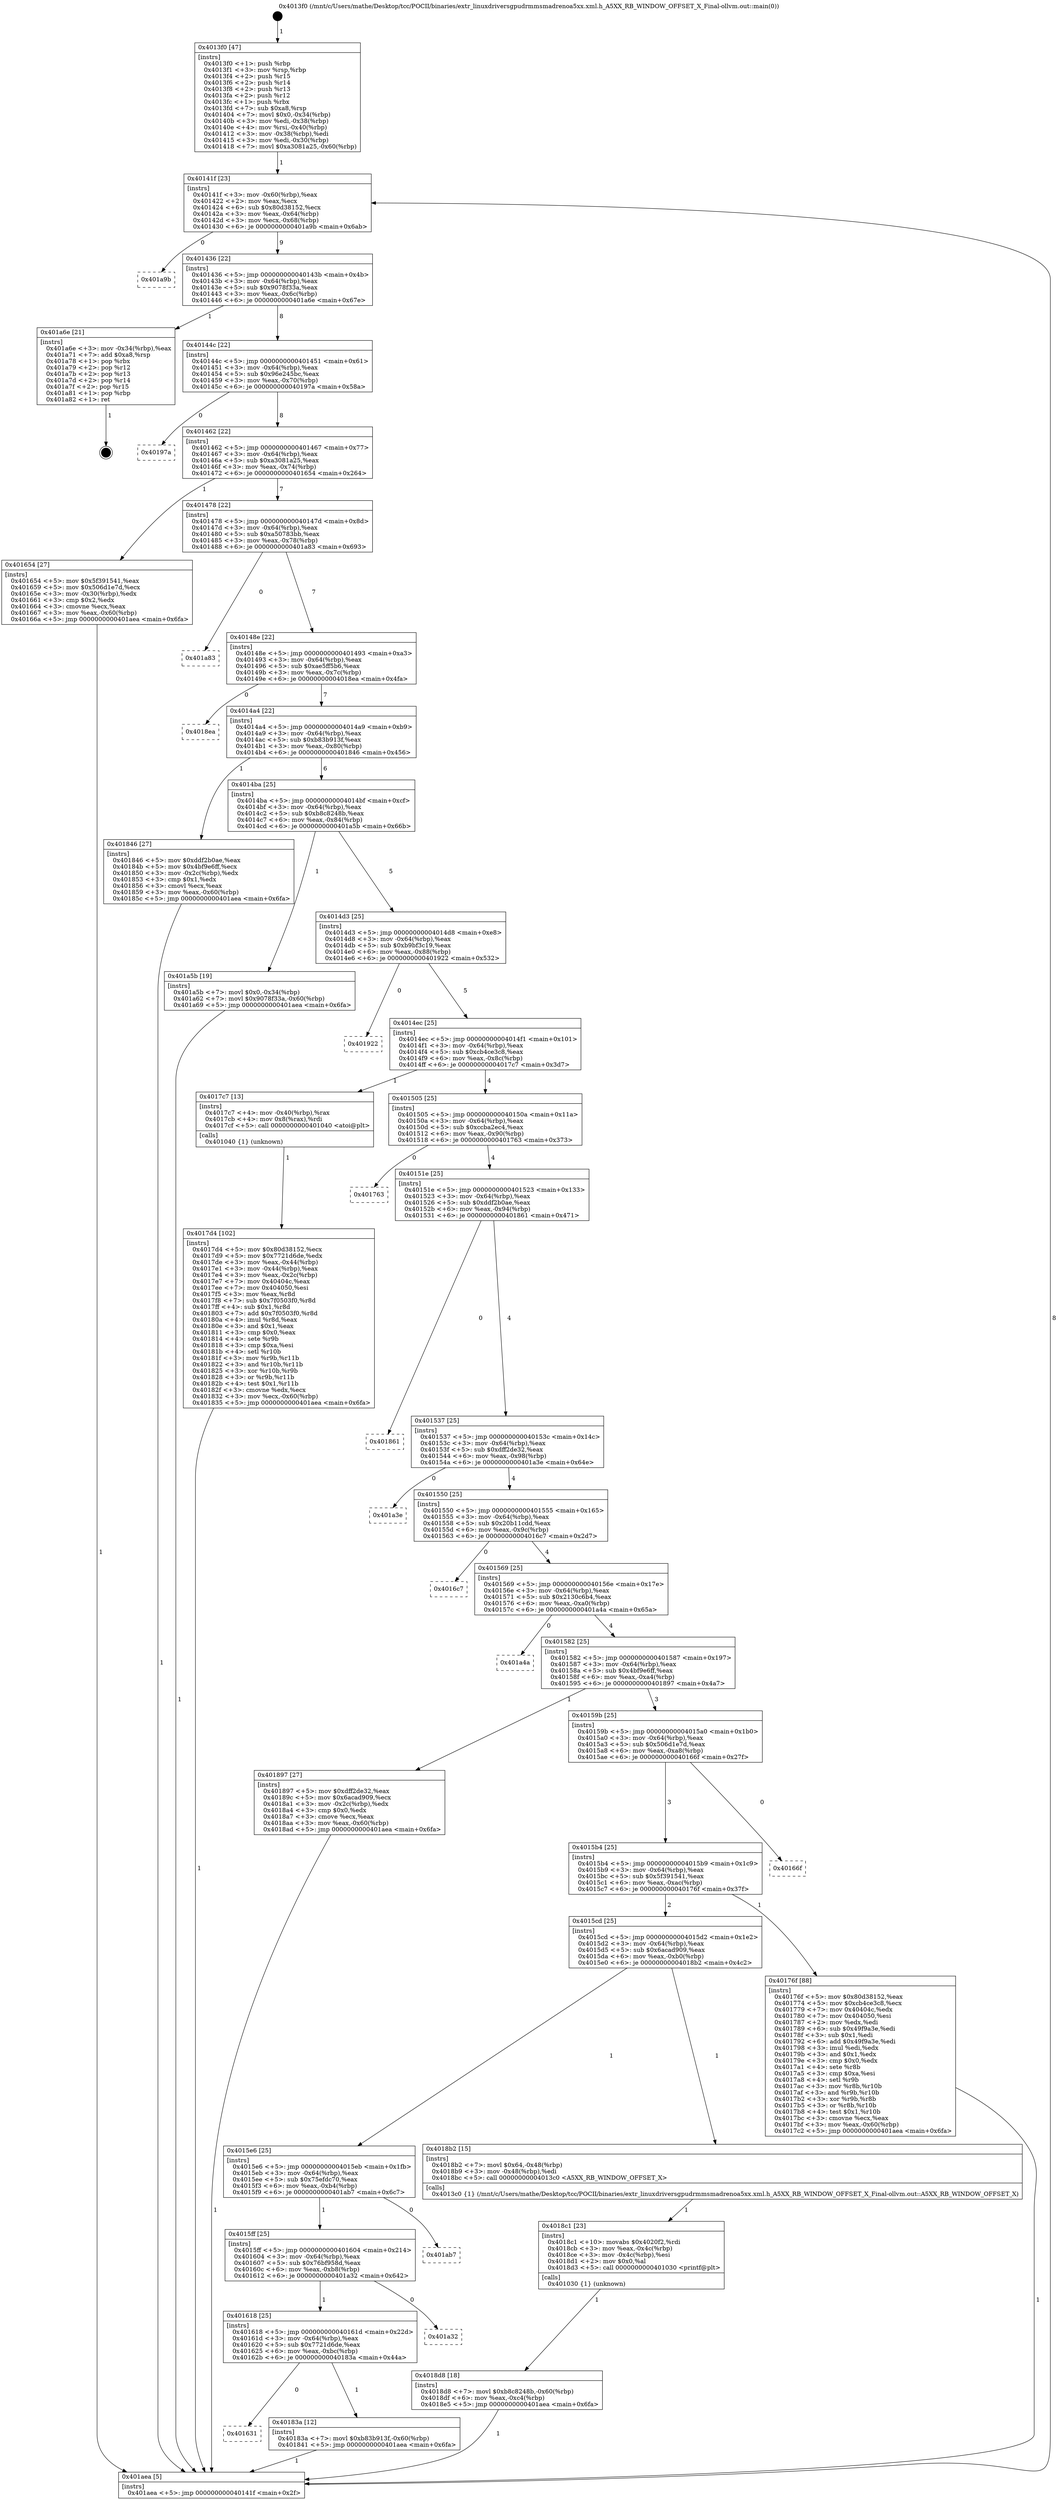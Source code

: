 digraph "0x4013f0" {
  label = "0x4013f0 (/mnt/c/Users/mathe/Desktop/tcc/POCII/binaries/extr_linuxdriversgpudrmmsmadrenoa5xx.xml.h_A5XX_RB_WINDOW_OFFSET_X_Final-ollvm.out::main(0))"
  labelloc = "t"
  node[shape=record]

  Entry [label="",width=0.3,height=0.3,shape=circle,fillcolor=black,style=filled]
  "0x40141f" [label="{
     0x40141f [23]\l
     | [instrs]\l
     &nbsp;&nbsp;0x40141f \<+3\>: mov -0x60(%rbp),%eax\l
     &nbsp;&nbsp;0x401422 \<+2\>: mov %eax,%ecx\l
     &nbsp;&nbsp;0x401424 \<+6\>: sub $0x80d38152,%ecx\l
     &nbsp;&nbsp;0x40142a \<+3\>: mov %eax,-0x64(%rbp)\l
     &nbsp;&nbsp;0x40142d \<+3\>: mov %ecx,-0x68(%rbp)\l
     &nbsp;&nbsp;0x401430 \<+6\>: je 0000000000401a9b \<main+0x6ab\>\l
  }"]
  "0x401a9b" [label="{
     0x401a9b\l
  }", style=dashed]
  "0x401436" [label="{
     0x401436 [22]\l
     | [instrs]\l
     &nbsp;&nbsp;0x401436 \<+5\>: jmp 000000000040143b \<main+0x4b\>\l
     &nbsp;&nbsp;0x40143b \<+3\>: mov -0x64(%rbp),%eax\l
     &nbsp;&nbsp;0x40143e \<+5\>: sub $0x9078f33a,%eax\l
     &nbsp;&nbsp;0x401443 \<+3\>: mov %eax,-0x6c(%rbp)\l
     &nbsp;&nbsp;0x401446 \<+6\>: je 0000000000401a6e \<main+0x67e\>\l
  }"]
  Exit [label="",width=0.3,height=0.3,shape=circle,fillcolor=black,style=filled,peripheries=2]
  "0x401a6e" [label="{
     0x401a6e [21]\l
     | [instrs]\l
     &nbsp;&nbsp;0x401a6e \<+3\>: mov -0x34(%rbp),%eax\l
     &nbsp;&nbsp;0x401a71 \<+7\>: add $0xa8,%rsp\l
     &nbsp;&nbsp;0x401a78 \<+1\>: pop %rbx\l
     &nbsp;&nbsp;0x401a79 \<+2\>: pop %r12\l
     &nbsp;&nbsp;0x401a7b \<+2\>: pop %r13\l
     &nbsp;&nbsp;0x401a7d \<+2\>: pop %r14\l
     &nbsp;&nbsp;0x401a7f \<+2\>: pop %r15\l
     &nbsp;&nbsp;0x401a81 \<+1\>: pop %rbp\l
     &nbsp;&nbsp;0x401a82 \<+1\>: ret\l
  }"]
  "0x40144c" [label="{
     0x40144c [22]\l
     | [instrs]\l
     &nbsp;&nbsp;0x40144c \<+5\>: jmp 0000000000401451 \<main+0x61\>\l
     &nbsp;&nbsp;0x401451 \<+3\>: mov -0x64(%rbp),%eax\l
     &nbsp;&nbsp;0x401454 \<+5\>: sub $0x96e245bc,%eax\l
     &nbsp;&nbsp;0x401459 \<+3\>: mov %eax,-0x70(%rbp)\l
     &nbsp;&nbsp;0x40145c \<+6\>: je 000000000040197a \<main+0x58a\>\l
  }"]
  "0x4018d8" [label="{
     0x4018d8 [18]\l
     | [instrs]\l
     &nbsp;&nbsp;0x4018d8 \<+7\>: movl $0xb8c8248b,-0x60(%rbp)\l
     &nbsp;&nbsp;0x4018df \<+6\>: mov %eax,-0xc4(%rbp)\l
     &nbsp;&nbsp;0x4018e5 \<+5\>: jmp 0000000000401aea \<main+0x6fa\>\l
  }"]
  "0x40197a" [label="{
     0x40197a\l
  }", style=dashed]
  "0x401462" [label="{
     0x401462 [22]\l
     | [instrs]\l
     &nbsp;&nbsp;0x401462 \<+5\>: jmp 0000000000401467 \<main+0x77\>\l
     &nbsp;&nbsp;0x401467 \<+3\>: mov -0x64(%rbp),%eax\l
     &nbsp;&nbsp;0x40146a \<+5\>: sub $0xa3081a25,%eax\l
     &nbsp;&nbsp;0x40146f \<+3\>: mov %eax,-0x74(%rbp)\l
     &nbsp;&nbsp;0x401472 \<+6\>: je 0000000000401654 \<main+0x264\>\l
  }"]
  "0x4018c1" [label="{
     0x4018c1 [23]\l
     | [instrs]\l
     &nbsp;&nbsp;0x4018c1 \<+10\>: movabs $0x4020f2,%rdi\l
     &nbsp;&nbsp;0x4018cb \<+3\>: mov %eax,-0x4c(%rbp)\l
     &nbsp;&nbsp;0x4018ce \<+3\>: mov -0x4c(%rbp),%esi\l
     &nbsp;&nbsp;0x4018d1 \<+2\>: mov $0x0,%al\l
     &nbsp;&nbsp;0x4018d3 \<+5\>: call 0000000000401030 \<printf@plt\>\l
     | [calls]\l
     &nbsp;&nbsp;0x401030 \{1\} (unknown)\l
  }"]
  "0x401654" [label="{
     0x401654 [27]\l
     | [instrs]\l
     &nbsp;&nbsp;0x401654 \<+5\>: mov $0x5f391541,%eax\l
     &nbsp;&nbsp;0x401659 \<+5\>: mov $0x506d1e7d,%ecx\l
     &nbsp;&nbsp;0x40165e \<+3\>: mov -0x30(%rbp),%edx\l
     &nbsp;&nbsp;0x401661 \<+3\>: cmp $0x2,%edx\l
     &nbsp;&nbsp;0x401664 \<+3\>: cmovne %ecx,%eax\l
     &nbsp;&nbsp;0x401667 \<+3\>: mov %eax,-0x60(%rbp)\l
     &nbsp;&nbsp;0x40166a \<+5\>: jmp 0000000000401aea \<main+0x6fa\>\l
  }"]
  "0x401478" [label="{
     0x401478 [22]\l
     | [instrs]\l
     &nbsp;&nbsp;0x401478 \<+5\>: jmp 000000000040147d \<main+0x8d\>\l
     &nbsp;&nbsp;0x40147d \<+3\>: mov -0x64(%rbp),%eax\l
     &nbsp;&nbsp;0x401480 \<+5\>: sub $0xa50783bb,%eax\l
     &nbsp;&nbsp;0x401485 \<+3\>: mov %eax,-0x78(%rbp)\l
     &nbsp;&nbsp;0x401488 \<+6\>: je 0000000000401a83 \<main+0x693\>\l
  }"]
  "0x401aea" [label="{
     0x401aea [5]\l
     | [instrs]\l
     &nbsp;&nbsp;0x401aea \<+5\>: jmp 000000000040141f \<main+0x2f\>\l
  }"]
  "0x4013f0" [label="{
     0x4013f0 [47]\l
     | [instrs]\l
     &nbsp;&nbsp;0x4013f0 \<+1\>: push %rbp\l
     &nbsp;&nbsp;0x4013f1 \<+3\>: mov %rsp,%rbp\l
     &nbsp;&nbsp;0x4013f4 \<+2\>: push %r15\l
     &nbsp;&nbsp;0x4013f6 \<+2\>: push %r14\l
     &nbsp;&nbsp;0x4013f8 \<+2\>: push %r13\l
     &nbsp;&nbsp;0x4013fa \<+2\>: push %r12\l
     &nbsp;&nbsp;0x4013fc \<+1\>: push %rbx\l
     &nbsp;&nbsp;0x4013fd \<+7\>: sub $0xa8,%rsp\l
     &nbsp;&nbsp;0x401404 \<+7\>: movl $0x0,-0x34(%rbp)\l
     &nbsp;&nbsp;0x40140b \<+3\>: mov %edi,-0x38(%rbp)\l
     &nbsp;&nbsp;0x40140e \<+4\>: mov %rsi,-0x40(%rbp)\l
     &nbsp;&nbsp;0x401412 \<+3\>: mov -0x38(%rbp),%edi\l
     &nbsp;&nbsp;0x401415 \<+3\>: mov %edi,-0x30(%rbp)\l
     &nbsp;&nbsp;0x401418 \<+7\>: movl $0xa3081a25,-0x60(%rbp)\l
  }"]
  "0x401631" [label="{
     0x401631\l
  }", style=dashed]
  "0x401a83" [label="{
     0x401a83\l
  }", style=dashed]
  "0x40148e" [label="{
     0x40148e [22]\l
     | [instrs]\l
     &nbsp;&nbsp;0x40148e \<+5\>: jmp 0000000000401493 \<main+0xa3\>\l
     &nbsp;&nbsp;0x401493 \<+3\>: mov -0x64(%rbp),%eax\l
     &nbsp;&nbsp;0x401496 \<+5\>: sub $0xae5ff5b6,%eax\l
     &nbsp;&nbsp;0x40149b \<+3\>: mov %eax,-0x7c(%rbp)\l
     &nbsp;&nbsp;0x40149e \<+6\>: je 00000000004018ea \<main+0x4fa\>\l
  }"]
  "0x40183a" [label="{
     0x40183a [12]\l
     | [instrs]\l
     &nbsp;&nbsp;0x40183a \<+7\>: movl $0xb83b913f,-0x60(%rbp)\l
     &nbsp;&nbsp;0x401841 \<+5\>: jmp 0000000000401aea \<main+0x6fa\>\l
  }"]
  "0x4018ea" [label="{
     0x4018ea\l
  }", style=dashed]
  "0x4014a4" [label="{
     0x4014a4 [22]\l
     | [instrs]\l
     &nbsp;&nbsp;0x4014a4 \<+5\>: jmp 00000000004014a9 \<main+0xb9\>\l
     &nbsp;&nbsp;0x4014a9 \<+3\>: mov -0x64(%rbp),%eax\l
     &nbsp;&nbsp;0x4014ac \<+5\>: sub $0xb83b913f,%eax\l
     &nbsp;&nbsp;0x4014b1 \<+3\>: mov %eax,-0x80(%rbp)\l
     &nbsp;&nbsp;0x4014b4 \<+6\>: je 0000000000401846 \<main+0x456\>\l
  }"]
  "0x401618" [label="{
     0x401618 [25]\l
     | [instrs]\l
     &nbsp;&nbsp;0x401618 \<+5\>: jmp 000000000040161d \<main+0x22d\>\l
     &nbsp;&nbsp;0x40161d \<+3\>: mov -0x64(%rbp),%eax\l
     &nbsp;&nbsp;0x401620 \<+5\>: sub $0x7721d6de,%eax\l
     &nbsp;&nbsp;0x401625 \<+6\>: mov %eax,-0xbc(%rbp)\l
     &nbsp;&nbsp;0x40162b \<+6\>: je 000000000040183a \<main+0x44a\>\l
  }"]
  "0x401846" [label="{
     0x401846 [27]\l
     | [instrs]\l
     &nbsp;&nbsp;0x401846 \<+5\>: mov $0xddf2b0ae,%eax\l
     &nbsp;&nbsp;0x40184b \<+5\>: mov $0x4bf9e6ff,%ecx\l
     &nbsp;&nbsp;0x401850 \<+3\>: mov -0x2c(%rbp),%edx\l
     &nbsp;&nbsp;0x401853 \<+3\>: cmp $0x1,%edx\l
     &nbsp;&nbsp;0x401856 \<+3\>: cmovl %ecx,%eax\l
     &nbsp;&nbsp;0x401859 \<+3\>: mov %eax,-0x60(%rbp)\l
     &nbsp;&nbsp;0x40185c \<+5\>: jmp 0000000000401aea \<main+0x6fa\>\l
  }"]
  "0x4014ba" [label="{
     0x4014ba [25]\l
     | [instrs]\l
     &nbsp;&nbsp;0x4014ba \<+5\>: jmp 00000000004014bf \<main+0xcf\>\l
     &nbsp;&nbsp;0x4014bf \<+3\>: mov -0x64(%rbp),%eax\l
     &nbsp;&nbsp;0x4014c2 \<+5\>: sub $0xb8c8248b,%eax\l
     &nbsp;&nbsp;0x4014c7 \<+6\>: mov %eax,-0x84(%rbp)\l
     &nbsp;&nbsp;0x4014cd \<+6\>: je 0000000000401a5b \<main+0x66b\>\l
  }"]
  "0x401a32" [label="{
     0x401a32\l
  }", style=dashed]
  "0x401a5b" [label="{
     0x401a5b [19]\l
     | [instrs]\l
     &nbsp;&nbsp;0x401a5b \<+7\>: movl $0x0,-0x34(%rbp)\l
     &nbsp;&nbsp;0x401a62 \<+7\>: movl $0x9078f33a,-0x60(%rbp)\l
     &nbsp;&nbsp;0x401a69 \<+5\>: jmp 0000000000401aea \<main+0x6fa\>\l
  }"]
  "0x4014d3" [label="{
     0x4014d3 [25]\l
     | [instrs]\l
     &nbsp;&nbsp;0x4014d3 \<+5\>: jmp 00000000004014d8 \<main+0xe8\>\l
     &nbsp;&nbsp;0x4014d8 \<+3\>: mov -0x64(%rbp),%eax\l
     &nbsp;&nbsp;0x4014db \<+5\>: sub $0xb9bf3c19,%eax\l
     &nbsp;&nbsp;0x4014e0 \<+6\>: mov %eax,-0x88(%rbp)\l
     &nbsp;&nbsp;0x4014e6 \<+6\>: je 0000000000401922 \<main+0x532\>\l
  }"]
  "0x4015ff" [label="{
     0x4015ff [25]\l
     | [instrs]\l
     &nbsp;&nbsp;0x4015ff \<+5\>: jmp 0000000000401604 \<main+0x214\>\l
     &nbsp;&nbsp;0x401604 \<+3\>: mov -0x64(%rbp),%eax\l
     &nbsp;&nbsp;0x401607 \<+5\>: sub $0x76bf958d,%eax\l
     &nbsp;&nbsp;0x40160c \<+6\>: mov %eax,-0xb8(%rbp)\l
     &nbsp;&nbsp;0x401612 \<+6\>: je 0000000000401a32 \<main+0x642\>\l
  }"]
  "0x401922" [label="{
     0x401922\l
  }", style=dashed]
  "0x4014ec" [label="{
     0x4014ec [25]\l
     | [instrs]\l
     &nbsp;&nbsp;0x4014ec \<+5\>: jmp 00000000004014f1 \<main+0x101\>\l
     &nbsp;&nbsp;0x4014f1 \<+3\>: mov -0x64(%rbp),%eax\l
     &nbsp;&nbsp;0x4014f4 \<+5\>: sub $0xcb4ce3c8,%eax\l
     &nbsp;&nbsp;0x4014f9 \<+6\>: mov %eax,-0x8c(%rbp)\l
     &nbsp;&nbsp;0x4014ff \<+6\>: je 00000000004017c7 \<main+0x3d7\>\l
  }"]
  "0x401ab7" [label="{
     0x401ab7\l
  }", style=dashed]
  "0x4017c7" [label="{
     0x4017c7 [13]\l
     | [instrs]\l
     &nbsp;&nbsp;0x4017c7 \<+4\>: mov -0x40(%rbp),%rax\l
     &nbsp;&nbsp;0x4017cb \<+4\>: mov 0x8(%rax),%rdi\l
     &nbsp;&nbsp;0x4017cf \<+5\>: call 0000000000401040 \<atoi@plt\>\l
     | [calls]\l
     &nbsp;&nbsp;0x401040 \{1\} (unknown)\l
  }"]
  "0x401505" [label="{
     0x401505 [25]\l
     | [instrs]\l
     &nbsp;&nbsp;0x401505 \<+5\>: jmp 000000000040150a \<main+0x11a\>\l
     &nbsp;&nbsp;0x40150a \<+3\>: mov -0x64(%rbp),%eax\l
     &nbsp;&nbsp;0x40150d \<+5\>: sub $0xccba2ec4,%eax\l
     &nbsp;&nbsp;0x401512 \<+6\>: mov %eax,-0x90(%rbp)\l
     &nbsp;&nbsp;0x401518 \<+6\>: je 0000000000401763 \<main+0x373\>\l
  }"]
  "0x4015e6" [label="{
     0x4015e6 [25]\l
     | [instrs]\l
     &nbsp;&nbsp;0x4015e6 \<+5\>: jmp 00000000004015eb \<main+0x1fb\>\l
     &nbsp;&nbsp;0x4015eb \<+3\>: mov -0x64(%rbp),%eax\l
     &nbsp;&nbsp;0x4015ee \<+5\>: sub $0x75efdc70,%eax\l
     &nbsp;&nbsp;0x4015f3 \<+6\>: mov %eax,-0xb4(%rbp)\l
     &nbsp;&nbsp;0x4015f9 \<+6\>: je 0000000000401ab7 \<main+0x6c7\>\l
  }"]
  "0x401763" [label="{
     0x401763\l
  }", style=dashed]
  "0x40151e" [label="{
     0x40151e [25]\l
     | [instrs]\l
     &nbsp;&nbsp;0x40151e \<+5\>: jmp 0000000000401523 \<main+0x133\>\l
     &nbsp;&nbsp;0x401523 \<+3\>: mov -0x64(%rbp),%eax\l
     &nbsp;&nbsp;0x401526 \<+5\>: sub $0xddf2b0ae,%eax\l
     &nbsp;&nbsp;0x40152b \<+6\>: mov %eax,-0x94(%rbp)\l
     &nbsp;&nbsp;0x401531 \<+6\>: je 0000000000401861 \<main+0x471\>\l
  }"]
  "0x4018b2" [label="{
     0x4018b2 [15]\l
     | [instrs]\l
     &nbsp;&nbsp;0x4018b2 \<+7\>: movl $0x64,-0x48(%rbp)\l
     &nbsp;&nbsp;0x4018b9 \<+3\>: mov -0x48(%rbp),%edi\l
     &nbsp;&nbsp;0x4018bc \<+5\>: call 00000000004013c0 \<A5XX_RB_WINDOW_OFFSET_X\>\l
     | [calls]\l
     &nbsp;&nbsp;0x4013c0 \{1\} (/mnt/c/Users/mathe/Desktop/tcc/POCII/binaries/extr_linuxdriversgpudrmmsmadrenoa5xx.xml.h_A5XX_RB_WINDOW_OFFSET_X_Final-ollvm.out::A5XX_RB_WINDOW_OFFSET_X)\l
  }"]
  "0x401861" [label="{
     0x401861\l
  }", style=dashed]
  "0x401537" [label="{
     0x401537 [25]\l
     | [instrs]\l
     &nbsp;&nbsp;0x401537 \<+5\>: jmp 000000000040153c \<main+0x14c\>\l
     &nbsp;&nbsp;0x40153c \<+3\>: mov -0x64(%rbp),%eax\l
     &nbsp;&nbsp;0x40153f \<+5\>: sub $0xdff2de32,%eax\l
     &nbsp;&nbsp;0x401544 \<+6\>: mov %eax,-0x98(%rbp)\l
     &nbsp;&nbsp;0x40154a \<+6\>: je 0000000000401a3e \<main+0x64e\>\l
  }"]
  "0x4017d4" [label="{
     0x4017d4 [102]\l
     | [instrs]\l
     &nbsp;&nbsp;0x4017d4 \<+5\>: mov $0x80d38152,%ecx\l
     &nbsp;&nbsp;0x4017d9 \<+5\>: mov $0x7721d6de,%edx\l
     &nbsp;&nbsp;0x4017de \<+3\>: mov %eax,-0x44(%rbp)\l
     &nbsp;&nbsp;0x4017e1 \<+3\>: mov -0x44(%rbp),%eax\l
     &nbsp;&nbsp;0x4017e4 \<+3\>: mov %eax,-0x2c(%rbp)\l
     &nbsp;&nbsp;0x4017e7 \<+7\>: mov 0x40404c,%eax\l
     &nbsp;&nbsp;0x4017ee \<+7\>: mov 0x404050,%esi\l
     &nbsp;&nbsp;0x4017f5 \<+3\>: mov %eax,%r8d\l
     &nbsp;&nbsp;0x4017f8 \<+7\>: sub $0x7f0503f0,%r8d\l
     &nbsp;&nbsp;0x4017ff \<+4\>: sub $0x1,%r8d\l
     &nbsp;&nbsp;0x401803 \<+7\>: add $0x7f0503f0,%r8d\l
     &nbsp;&nbsp;0x40180a \<+4\>: imul %r8d,%eax\l
     &nbsp;&nbsp;0x40180e \<+3\>: and $0x1,%eax\l
     &nbsp;&nbsp;0x401811 \<+3\>: cmp $0x0,%eax\l
     &nbsp;&nbsp;0x401814 \<+4\>: sete %r9b\l
     &nbsp;&nbsp;0x401818 \<+3\>: cmp $0xa,%esi\l
     &nbsp;&nbsp;0x40181b \<+4\>: setl %r10b\l
     &nbsp;&nbsp;0x40181f \<+3\>: mov %r9b,%r11b\l
     &nbsp;&nbsp;0x401822 \<+3\>: and %r10b,%r11b\l
     &nbsp;&nbsp;0x401825 \<+3\>: xor %r10b,%r9b\l
     &nbsp;&nbsp;0x401828 \<+3\>: or %r9b,%r11b\l
     &nbsp;&nbsp;0x40182b \<+4\>: test $0x1,%r11b\l
     &nbsp;&nbsp;0x40182f \<+3\>: cmovne %edx,%ecx\l
     &nbsp;&nbsp;0x401832 \<+3\>: mov %ecx,-0x60(%rbp)\l
     &nbsp;&nbsp;0x401835 \<+5\>: jmp 0000000000401aea \<main+0x6fa\>\l
  }"]
  "0x401a3e" [label="{
     0x401a3e\l
  }", style=dashed]
  "0x401550" [label="{
     0x401550 [25]\l
     | [instrs]\l
     &nbsp;&nbsp;0x401550 \<+5\>: jmp 0000000000401555 \<main+0x165\>\l
     &nbsp;&nbsp;0x401555 \<+3\>: mov -0x64(%rbp),%eax\l
     &nbsp;&nbsp;0x401558 \<+5\>: sub $0x20b11cdd,%eax\l
     &nbsp;&nbsp;0x40155d \<+6\>: mov %eax,-0x9c(%rbp)\l
     &nbsp;&nbsp;0x401563 \<+6\>: je 00000000004016c7 \<main+0x2d7\>\l
  }"]
  "0x4015cd" [label="{
     0x4015cd [25]\l
     | [instrs]\l
     &nbsp;&nbsp;0x4015cd \<+5\>: jmp 00000000004015d2 \<main+0x1e2\>\l
     &nbsp;&nbsp;0x4015d2 \<+3\>: mov -0x64(%rbp),%eax\l
     &nbsp;&nbsp;0x4015d5 \<+5\>: sub $0x6acad909,%eax\l
     &nbsp;&nbsp;0x4015da \<+6\>: mov %eax,-0xb0(%rbp)\l
     &nbsp;&nbsp;0x4015e0 \<+6\>: je 00000000004018b2 \<main+0x4c2\>\l
  }"]
  "0x4016c7" [label="{
     0x4016c7\l
  }", style=dashed]
  "0x401569" [label="{
     0x401569 [25]\l
     | [instrs]\l
     &nbsp;&nbsp;0x401569 \<+5\>: jmp 000000000040156e \<main+0x17e\>\l
     &nbsp;&nbsp;0x40156e \<+3\>: mov -0x64(%rbp),%eax\l
     &nbsp;&nbsp;0x401571 \<+5\>: sub $0x2130c6b4,%eax\l
     &nbsp;&nbsp;0x401576 \<+6\>: mov %eax,-0xa0(%rbp)\l
     &nbsp;&nbsp;0x40157c \<+6\>: je 0000000000401a4a \<main+0x65a\>\l
  }"]
  "0x40176f" [label="{
     0x40176f [88]\l
     | [instrs]\l
     &nbsp;&nbsp;0x40176f \<+5\>: mov $0x80d38152,%eax\l
     &nbsp;&nbsp;0x401774 \<+5\>: mov $0xcb4ce3c8,%ecx\l
     &nbsp;&nbsp;0x401779 \<+7\>: mov 0x40404c,%edx\l
     &nbsp;&nbsp;0x401780 \<+7\>: mov 0x404050,%esi\l
     &nbsp;&nbsp;0x401787 \<+2\>: mov %edx,%edi\l
     &nbsp;&nbsp;0x401789 \<+6\>: sub $0x49f9a3e,%edi\l
     &nbsp;&nbsp;0x40178f \<+3\>: sub $0x1,%edi\l
     &nbsp;&nbsp;0x401792 \<+6\>: add $0x49f9a3e,%edi\l
     &nbsp;&nbsp;0x401798 \<+3\>: imul %edi,%edx\l
     &nbsp;&nbsp;0x40179b \<+3\>: and $0x1,%edx\l
     &nbsp;&nbsp;0x40179e \<+3\>: cmp $0x0,%edx\l
     &nbsp;&nbsp;0x4017a1 \<+4\>: sete %r8b\l
     &nbsp;&nbsp;0x4017a5 \<+3\>: cmp $0xa,%esi\l
     &nbsp;&nbsp;0x4017a8 \<+4\>: setl %r9b\l
     &nbsp;&nbsp;0x4017ac \<+3\>: mov %r8b,%r10b\l
     &nbsp;&nbsp;0x4017af \<+3\>: and %r9b,%r10b\l
     &nbsp;&nbsp;0x4017b2 \<+3\>: xor %r9b,%r8b\l
     &nbsp;&nbsp;0x4017b5 \<+3\>: or %r8b,%r10b\l
     &nbsp;&nbsp;0x4017b8 \<+4\>: test $0x1,%r10b\l
     &nbsp;&nbsp;0x4017bc \<+3\>: cmovne %ecx,%eax\l
     &nbsp;&nbsp;0x4017bf \<+3\>: mov %eax,-0x60(%rbp)\l
     &nbsp;&nbsp;0x4017c2 \<+5\>: jmp 0000000000401aea \<main+0x6fa\>\l
  }"]
  "0x401a4a" [label="{
     0x401a4a\l
  }", style=dashed]
  "0x401582" [label="{
     0x401582 [25]\l
     | [instrs]\l
     &nbsp;&nbsp;0x401582 \<+5\>: jmp 0000000000401587 \<main+0x197\>\l
     &nbsp;&nbsp;0x401587 \<+3\>: mov -0x64(%rbp),%eax\l
     &nbsp;&nbsp;0x40158a \<+5\>: sub $0x4bf9e6ff,%eax\l
     &nbsp;&nbsp;0x40158f \<+6\>: mov %eax,-0xa4(%rbp)\l
     &nbsp;&nbsp;0x401595 \<+6\>: je 0000000000401897 \<main+0x4a7\>\l
  }"]
  "0x4015b4" [label="{
     0x4015b4 [25]\l
     | [instrs]\l
     &nbsp;&nbsp;0x4015b4 \<+5\>: jmp 00000000004015b9 \<main+0x1c9\>\l
     &nbsp;&nbsp;0x4015b9 \<+3\>: mov -0x64(%rbp),%eax\l
     &nbsp;&nbsp;0x4015bc \<+5\>: sub $0x5f391541,%eax\l
     &nbsp;&nbsp;0x4015c1 \<+6\>: mov %eax,-0xac(%rbp)\l
     &nbsp;&nbsp;0x4015c7 \<+6\>: je 000000000040176f \<main+0x37f\>\l
  }"]
  "0x401897" [label="{
     0x401897 [27]\l
     | [instrs]\l
     &nbsp;&nbsp;0x401897 \<+5\>: mov $0xdff2de32,%eax\l
     &nbsp;&nbsp;0x40189c \<+5\>: mov $0x6acad909,%ecx\l
     &nbsp;&nbsp;0x4018a1 \<+3\>: mov -0x2c(%rbp),%edx\l
     &nbsp;&nbsp;0x4018a4 \<+3\>: cmp $0x0,%edx\l
     &nbsp;&nbsp;0x4018a7 \<+3\>: cmove %ecx,%eax\l
     &nbsp;&nbsp;0x4018aa \<+3\>: mov %eax,-0x60(%rbp)\l
     &nbsp;&nbsp;0x4018ad \<+5\>: jmp 0000000000401aea \<main+0x6fa\>\l
  }"]
  "0x40159b" [label="{
     0x40159b [25]\l
     | [instrs]\l
     &nbsp;&nbsp;0x40159b \<+5\>: jmp 00000000004015a0 \<main+0x1b0\>\l
     &nbsp;&nbsp;0x4015a0 \<+3\>: mov -0x64(%rbp),%eax\l
     &nbsp;&nbsp;0x4015a3 \<+5\>: sub $0x506d1e7d,%eax\l
     &nbsp;&nbsp;0x4015a8 \<+6\>: mov %eax,-0xa8(%rbp)\l
     &nbsp;&nbsp;0x4015ae \<+6\>: je 000000000040166f \<main+0x27f\>\l
  }"]
  "0x40166f" [label="{
     0x40166f\l
  }", style=dashed]
  Entry -> "0x4013f0" [label=" 1"]
  "0x40141f" -> "0x401a9b" [label=" 0"]
  "0x40141f" -> "0x401436" [label=" 9"]
  "0x401a6e" -> Exit [label=" 1"]
  "0x401436" -> "0x401a6e" [label=" 1"]
  "0x401436" -> "0x40144c" [label=" 8"]
  "0x401a5b" -> "0x401aea" [label=" 1"]
  "0x40144c" -> "0x40197a" [label=" 0"]
  "0x40144c" -> "0x401462" [label=" 8"]
  "0x4018d8" -> "0x401aea" [label=" 1"]
  "0x401462" -> "0x401654" [label=" 1"]
  "0x401462" -> "0x401478" [label=" 7"]
  "0x401654" -> "0x401aea" [label=" 1"]
  "0x4013f0" -> "0x40141f" [label=" 1"]
  "0x401aea" -> "0x40141f" [label=" 8"]
  "0x4018c1" -> "0x4018d8" [label=" 1"]
  "0x401478" -> "0x401a83" [label=" 0"]
  "0x401478" -> "0x40148e" [label=" 7"]
  "0x4018b2" -> "0x4018c1" [label=" 1"]
  "0x40148e" -> "0x4018ea" [label=" 0"]
  "0x40148e" -> "0x4014a4" [label=" 7"]
  "0x401897" -> "0x401aea" [label=" 1"]
  "0x4014a4" -> "0x401846" [label=" 1"]
  "0x4014a4" -> "0x4014ba" [label=" 6"]
  "0x40183a" -> "0x401aea" [label=" 1"]
  "0x4014ba" -> "0x401a5b" [label=" 1"]
  "0x4014ba" -> "0x4014d3" [label=" 5"]
  "0x401618" -> "0x401631" [label=" 0"]
  "0x4014d3" -> "0x401922" [label=" 0"]
  "0x4014d3" -> "0x4014ec" [label=" 5"]
  "0x401846" -> "0x401aea" [label=" 1"]
  "0x4014ec" -> "0x4017c7" [label=" 1"]
  "0x4014ec" -> "0x401505" [label=" 4"]
  "0x4015ff" -> "0x401618" [label=" 1"]
  "0x401505" -> "0x401763" [label=" 0"]
  "0x401505" -> "0x40151e" [label=" 4"]
  "0x401618" -> "0x40183a" [label=" 1"]
  "0x40151e" -> "0x401861" [label=" 0"]
  "0x40151e" -> "0x401537" [label=" 4"]
  "0x4015e6" -> "0x4015ff" [label=" 1"]
  "0x401537" -> "0x401a3e" [label=" 0"]
  "0x401537" -> "0x401550" [label=" 4"]
  "0x4015ff" -> "0x401a32" [label=" 0"]
  "0x401550" -> "0x4016c7" [label=" 0"]
  "0x401550" -> "0x401569" [label=" 4"]
  "0x4015cd" -> "0x4015e6" [label=" 1"]
  "0x401569" -> "0x401a4a" [label=" 0"]
  "0x401569" -> "0x401582" [label=" 4"]
  "0x4015cd" -> "0x4018b2" [label=" 1"]
  "0x401582" -> "0x401897" [label=" 1"]
  "0x401582" -> "0x40159b" [label=" 3"]
  "0x4017d4" -> "0x401aea" [label=" 1"]
  "0x40159b" -> "0x40166f" [label=" 0"]
  "0x40159b" -> "0x4015b4" [label=" 3"]
  "0x4015e6" -> "0x401ab7" [label=" 0"]
  "0x4015b4" -> "0x40176f" [label=" 1"]
  "0x4015b4" -> "0x4015cd" [label=" 2"]
  "0x40176f" -> "0x401aea" [label=" 1"]
  "0x4017c7" -> "0x4017d4" [label=" 1"]
}
